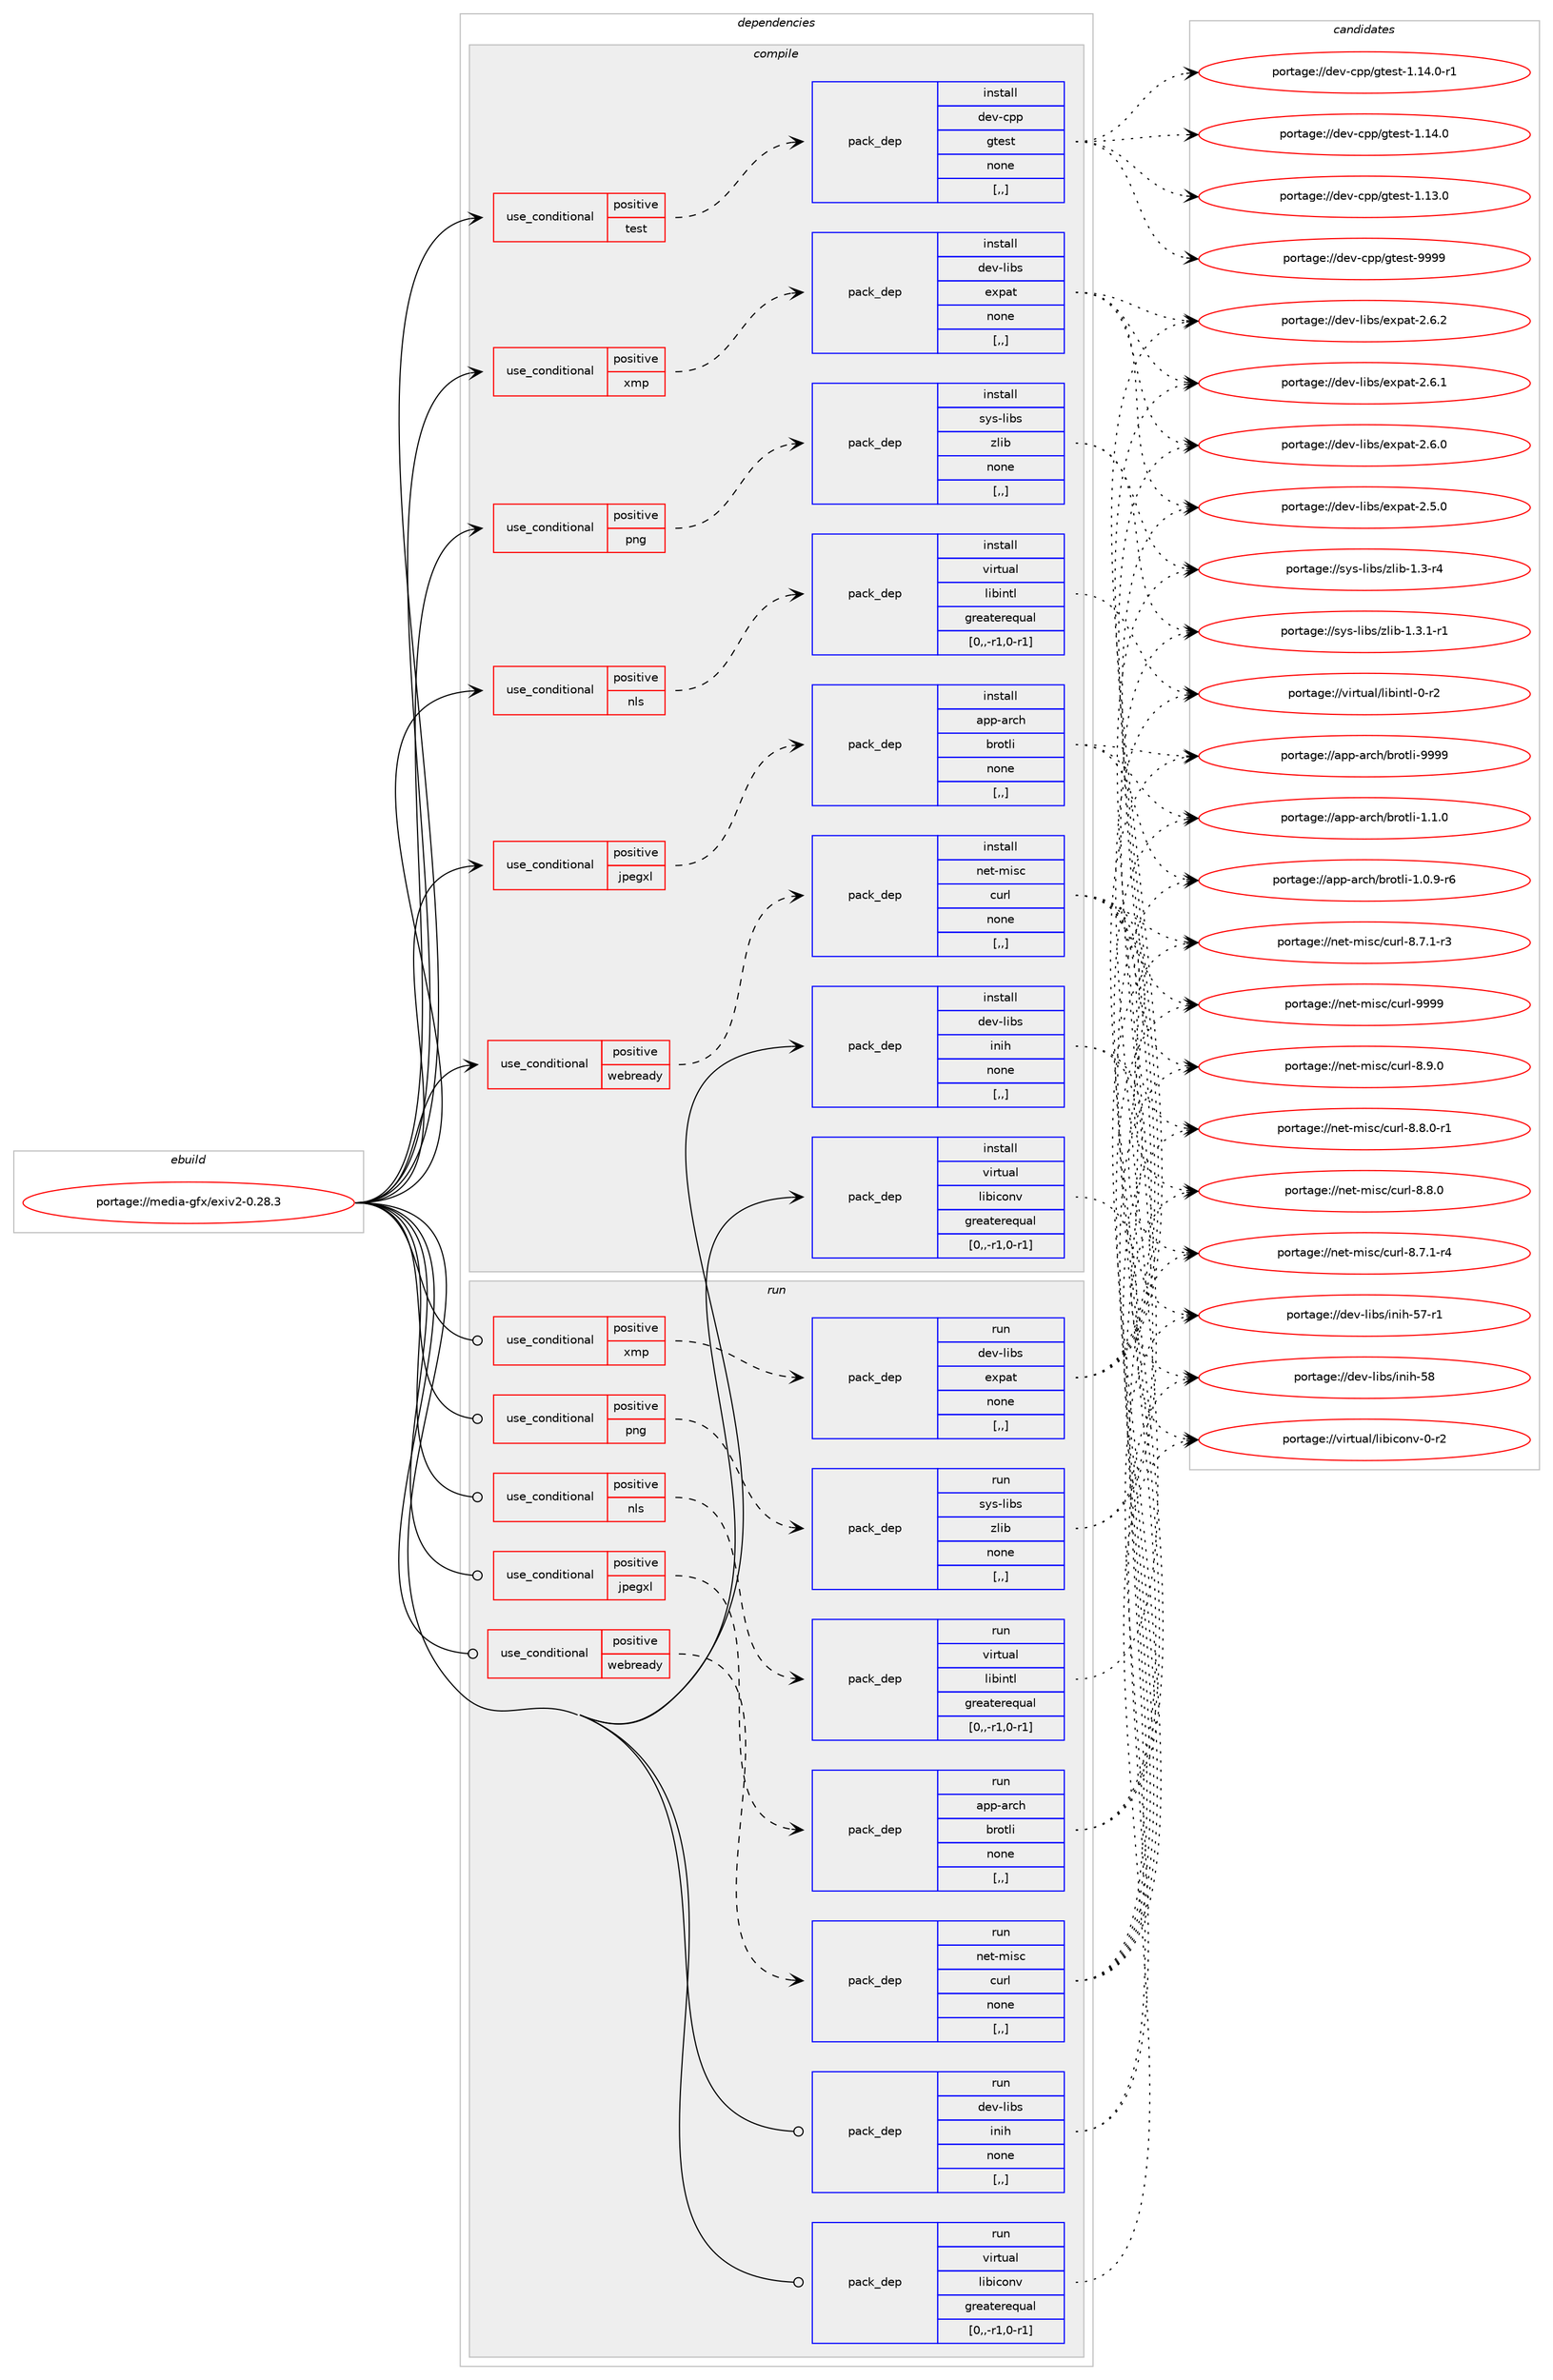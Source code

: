 digraph prolog {

# *************
# Graph options
# *************

newrank=true;
concentrate=true;
compound=true;
graph [rankdir=LR,fontname=Helvetica,fontsize=10,ranksep=1.5];#, ranksep=2.5, nodesep=0.2];
edge  [arrowhead=vee];
node  [fontname=Helvetica,fontsize=10];

# **********
# The ebuild
# **********

subgraph cluster_leftcol {
color=gray;
label=<<i>ebuild</i>>;
id [label="portage://media-gfx/exiv2-0.28.3", color=red, width=4, href="../media-gfx/exiv2-0.28.3.svg"];
}

# ****************
# The dependencies
# ****************

subgraph cluster_midcol {
color=gray;
label=<<i>dependencies</i>>;
subgraph cluster_compile {
fillcolor="#eeeeee";
style=filled;
label=<<i>compile</i>>;
subgraph cond72502 {
dependency287654 [label=<<TABLE BORDER="0" CELLBORDER="1" CELLSPACING="0" CELLPADDING="4"><TR><TD ROWSPAN="3" CELLPADDING="10">use_conditional</TD></TR><TR><TD>positive</TD></TR><TR><TD>jpegxl</TD></TR></TABLE>>, shape=none, color=red];
subgraph pack212809 {
dependency287655 [label=<<TABLE BORDER="0" CELLBORDER="1" CELLSPACING="0" CELLPADDING="4" WIDTH="220"><TR><TD ROWSPAN="6" CELLPADDING="30">pack_dep</TD></TR><TR><TD WIDTH="110">install</TD></TR><TR><TD>app-arch</TD></TR><TR><TD>brotli</TD></TR><TR><TD>none</TD></TR><TR><TD>[,,]</TD></TR></TABLE>>, shape=none, color=blue];
}
dependency287654:e -> dependency287655:w [weight=20,style="dashed",arrowhead="vee"];
}
id:e -> dependency287654:w [weight=20,style="solid",arrowhead="vee"];
subgraph cond72503 {
dependency287656 [label=<<TABLE BORDER="0" CELLBORDER="1" CELLSPACING="0" CELLPADDING="4"><TR><TD ROWSPAN="3" CELLPADDING="10">use_conditional</TD></TR><TR><TD>positive</TD></TR><TR><TD>nls</TD></TR></TABLE>>, shape=none, color=red];
subgraph pack212810 {
dependency287657 [label=<<TABLE BORDER="0" CELLBORDER="1" CELLSPACING="0" CELLPADDING="4" WIDTH="220"><TR><TD ROWSPAN="6" CELLPADDING="30">pack_dep</TD></TR><TR><TD WIDTH="110">install</TD></TR><TR><TD>virtual</TD></TR><TR><TD>libintl</TD></TR><TR><TD>greaterequal</TD></TR><TR><TD>[0,,-r1,0-r1]</TD></TR></TABLE>>, shape=none, color=blue];
}
dependency287656:e -> dependency287657:w [weight=20,style="dashed",arrowhead="vee"];
}
id:e -> dependency287656:w [weight=20,style="solid",arrowhead="vee"];
subgraph cond72504 {
dependency287658 [label=<<TABLE BORDER="0" CELLBORDER="1" CELLSPACING="0" CELLPADDING="4"><TR><TD ROWSPAN="3" CELLPADDING="10">use_conditional</TD></TR><TR><TD>positive</TD></TR><TR><TD>png</TD></TR></TABLE>>, shape=none, color=red];
subgraph pack212811 {
dependency287659 [label=<<TABLE BORDER="0" CELLBORDER="1" CELLSPACING="0" CELLPADDING="4" WIDTH="220"><TR><TD ROWSPAN="6" CELLPADDING="30">pack_dep</TD></TR><TR><TD WIDTH="110">install</TD></TR><TR><TD>sys-libs</TD></TR><TR><TD>zlib</TD></TR><TR><TD>none</TD></TR><TR><TD>[,,]</TD></TR></TABLE>>, shape=none, color=blue];
}
dependency287658:e -> dependency287659:w [weight=20,style="dashed",arrowhead="vee"];
}
id:e -> dependency287658:w [weight=20,style="solid",arrowhead="vee"];
subgraph cond72505 {
dependency287660 [label=<<TABLE BORDER="0" CELLBORDER="1" CELLSPACING="0" CELLPADDING="4"><TR><TD ROWSPAN="3" CELLPADDING="10">use_conditional</TD></TR><TR><TD>positive</TD></TR><TR><TD>test</TD></TR></TABLE>>, shape=none, color=red];
subgraph pack212812 {
dependency287661 [label=<<TABLE BORDER="0" CELLBORDER="1" CELLSPACING="0" CELLPADDING="4" WIDTH="220"><TR><TD ROWSPAN="6" CELLPADDING="30">pack_dep</TD></TR><TR><TD WIDTH="110">install</TD></TR><TR><TD>dev-cpp</TD></TR><TR><TD>gtest</TD></TR><TR><TD>none</TD></TR><TR><TD>[,,]</TD></TR></TABLE>>, shape=none, color=blue];
}
dependency287660:e -> dependency287661:w [weight=20,style="dashed",arrowhead="vee"];
}
id:e -> dependency287660:w [weight=20,style="solid",arrowhead="vee"];
subgraph cond72506 {
dependency287662 [label=<<TABLE BORDER="0" CELLBORDER="1" CELLSPACING="0" CELLPADDING="4"><TR><TD ROWSPAN="3" CELLPADDING="10">use_conditional</TD></TR><TR><TD>positive</TD></TR><TR><TD>webready</TD></TR></TABLE>>, shape=none, color=red];
subgraph pack212813 {
dependency287663 [label=<<TABLE BORDER="0" CELLBORDER="1" CELLSPACING="0" CELLPADDING="4" WIDTH="220"><TR><TD ROWSPAN="6" CELLPADDING="30">pack_dep</TD></TR><TR><TD WIDTH="110">install</TD></TR><TR><TD>net-misc</TD></TR><TR><TD>curl</TD></TR><TR><TD>none</TD></TR><TR><TD>[,,]</TD></TR></TABLE>>, shape=none, color=blue];
}
dependency287662:e -> dependency287663:w [weight=20,style="dashed",arrowhead="vee"];
}
id:e -> dependency287662:w [weight=20,style="solid",arrowhead="vee"];
subgraph cond72507 {
dependency287664 [label=<<TABLE BORDER="0" CELLBORDER="1" CELLSPACING="0" CELLPADDING="4"><TR><TD ROWSPAN="3" CELLPADDING="10">use_conditional</TD></TR><TR><TD>positive</TD></TR><TR><TD>xmp</TD></TR></TABLE>>, shape=none, color=red];
subgraph pack212814 {
dependency287665 [label=<<TABLE BORDER="0" CELLBORDER="1" CELLSPACING="0" CELLPADDING="4" WIDTH="220"><TR><TD ROWSPAN="6" CELLPADDING="30">pack_dep</TD></TR><TR><TD WIDTH="110">install</TD></TR><TR><TD>dev-libs</TD></TR><TR><TD>expat</TD></TR><TR><TD>none</TD></TR><TR><TD>[,,]</TD></TR></TABLE>>, shape=none, color=blue];
}
dependency287664:e -> dependency287665:w [weight=20,style="dashed",arrowhead="vee"];
}
id:e -> dependency287664:w [weight=20,style="solid",arrowhead="vee"];
subgraph pack212815 {
dependency287666 [label=<<TABLE BORDER="0" CELLBORDER="1" CELLSPACING="0" CELLPADDING="4" WIDTH="220"><TR><TD ROWSPAN="6" CELLPADDING="30">pack_dep</TD></TR><TR><TD WIDTH="110">install</TD></TR><TR><TD>dev-libs</TD></TR><TR><TD>inih</TD></TR><TR><TD>none</TD></TR><TR><TD>[,,]</TD></TR></TABLE>>, shape=none, color=blue];
}
id:e -> dependency287666:w [weight=20,style="solid",arrowhead="vee"];
subgraph pack212816 {
dependency287667 [label=<<TABLE BORDER="0" CELLBORDER="1" CELLSPACING="0" CELLPADDING="4" WIDTH="220"><TR><TD ROWSPAN="6" CELLPADDING="30">pack_dep</TD></TR><TR><TD WIDTH="110">install</TD></TR><TR><TD>virtual</TD></TR><TR><TD>libiconv</TD></TR><TR><TD>greaterequal</TD></TR><TR><TD>[0,,-r1,0-r1]</TD></TR></TABLE>>, shape=none, color=blue];
}
id:e -> dependency287667:w [weight=20,style="solid",arrowhead="vee"];
}
subgraph cluster_compileandrun {
fillcolor="#eeeeee";
style=filled;
label=<<i>compile and run</i>>;
}
subgraph cluster_run {
fillcolor="#eeeeee";
style=filled;
label=<<i>run</i>>;
subgraph cond72508 {
dependency287668 [label=<<TABLE BORDER="0" CELLBORDER="1" CELLSPACING="0" CELLPADDING="4"><TR><TD ROWSPAN="3" CELLPADDING="10">use_conditional</TD></TR><TR><TD>positive</TD></TR><TR><TD>jpegxl</TD></TR></TABLE>>, shape=none, color=red];
subgraph pack212817 {
dependency287669 [label=<<TABLE BORDER="0" CELLBORDER="1" CELLSPACING="0" CELLPADDING="4" WIDTH="220"><TR><TD ROWSPAN="6" CELLPADDING="30">pack_dep</TD></TR><TR><TD WIDTH="110">run</TD></TR><TR><TD>app-arch</TD></TR><TR><TD>brotli</TD></TR><TR><TD>none</TD></TR><TR><TD>[,,]</TD></TR></TABLE>>, shape=none, color=blue];
}
dependency287668:e -> dependency287669:w [weight=20,style="dashed",arrowhead="vee"];
}
id:e -> dependency287668:w [weight=20,style="solid",arrowhead="odot"];
subgraph cond72509 {
dependency287670 [label=<<TABLE BORDER="0" CELLBORDER="1" CELLSPACING="0" CELLPADDING="4"><TR><TD ROWSPAN="3" CELLPADDING="10">use_conditional</TD></TR><TR><TD>positive</TD></TR><TR><TD>nls</TD></TR></TABLE>>, shape=none, color=red];
subgraph pack212818 {
dependency287671 [label=<<TABLE BORDER="0" CELLBORDER="1" CELLSPACING="0" CELLPADDING="4" WIDTH="220"><TR><TD ROWSPAN="6" CELLPADDING="30">pack_dep</TD></TR><TR><TD WIDTH="110">run</TD></TR><TR><TD>virtual</TD></TR><TR><TD>libintl</TD></TR><TR><TD>greaterequal</TD></TR><TR><TD>[0,,-r1,0-r1]</TD></TR></TABLE>>, shape=none, color=blue];
}
dependency287670:e -> dependency287671:w [weight=20,style="dashed",arrowhead="vee"];
}
id:e -> dependency287670:w [weight=20,style="solid",arrowhead="odot"];
subgraph cond72510 {
dependency287672 [label=<<TABLE BORDER="0" CELLBORDER="1" CELLSPACING="0" CELLPADDING="4"><TR><TD ROWSPAN="3" CELLPADDING="10">use_conditional</TD></TR><TR><TD>positive</TD></TR><TR><TD>png</TD></TR></TABLE>>, shape=none, color=red];
subgraph pack212819 {
dependency287673 [label=<<TABLE BORDER="0" CELLBORDER="1" CELLSPACING="0" CELLPADDING="4" WIDTH="220"><TR><TD ROWSPAN="6" CELLPADDING="30">pack_dep</TD></TR><TR><TD WIDTH="110">run</TD></TR><TR><TD>sys-libs</TD></TR><TR><TD>zlib</TD></TR><TR><TD>none</TD></TR><TR><TD>[,,]</TD></TR></TABLE>>, shape=none, color=blue];
}
dependency287672:e -> dependency287673:w [weight=20,style="dashed",arrowhead="vee"];
}
id:e -> dependency287672:w [weight=20,style="solid",arrowhead="odot"];
subgraph cond72511 {
dependency287674 [label=<<TABLE BORDER="0" CELLBORDER="1" CELLSPACING="0" CELLPADDING="4"><TR><TD ROWSPAN="3" CELLPADDING="10">use_conditional</TD></TR><TR><TD>positive</TD></TR><TR><TD>webready</TD></TR></TABLE>>, shape=none, color=red];
subgraph pack212820 {
dependency287675 [label=<<TABLE BORDER="0" CELLBORDER="1" CELLSPACING="0" CELLPADDING="4" WIDTH="220"><TR><TD ROWSPAN="6" CELLPADDING="30">pack_dep</TD></TR><TR><TD WIDTH="110">run</TD></TR><TR><TD>net-misc</TD></TR><TR><TD>curl</TD></TR><TR><TD>none</TD></TR><TR><TD>[,,]</TD></TR></TABLE>>, shape=none, color=blue];
}
dependency287674:e -> dependency287675:w [weight=20,style="dashed",arrowhead="vee"];
}
id:e -> dependency287674:w [weight=20,style="solid",arrowhead="odot"];
subgraph cond72512 {
dependency287676 [label=<<TABLE BORDER="0" CELLBORDER="1" CELLSPACING="0" CELLPADDING="4"><TR><TD ROWSPAN="3" CELLPADDING="10">use_conditional</TD></TR><TR><TD>positive</TD></TR><TR><TD>xmp</TD></TR></TABLE>>, shape=none, color=red];
subgraph pack212821 {
dependency287677 [label=<<TABLE BORDER="0" CELLBORDER="1" CELLSPACING="0" CELLPADDING="4" WIDTH="220"><TR><TD ROWSPAN="6" CELLPADDING="30">pack_dep</TD></TR><TR><TD WIDTH="110">run</TD></TR><TR><TD>dev-libs</TD></TR><TR><TD>expat</TD></TR><TR><TD>none</TD></TR><TR><TD>[,,]</TD></TR></TABLE>>, shape=none, color=blue];
}
dependency287676:e -> dependency287677:w [weight=20,style="dashed",arrowhead="vee"];
}
id:e -> dependency287676:w [weight=20,style="solid",arrowhead="odot"];
subgraph pack212822 {
dependency287678 [label=<<TABLE BORDER="0" CELLBORDER="1" CELLSPACING="0" CELLPADDING="4" WIDTH="220"><TR><TD ROWSPAN="6" CELLPADDING="30">pack_dep</TD></TR><TR><TD WIDTH="110">run</TD></TR><TR><TD>dev-libs</TD></TR><TR><TD>inih</TD></TR><TR><TD>none</TD></TR><TR><TD>[,,]</TD></TR></TABLE>>, shape=none, color=blue];
}
id:e -> dependency287678:w [weight=20,style="solid",arrowhead="odot"];
subgraph pack212823 {
dependency287679 [label=<<TABLE BORDER="0" CELLBORDER="1" CELLSPACING="0" CELLPADDING="4" WIDTH="220"><TR><TD ROWSPAN="6" CELLPADDING="30">pack_dep</TD></TR><TR><TD WIDTH="110">run</TD></TR><TR><TD>virtual</TD></TR><TR><TD>libiconv</TD></TR><TR><TD>greaterequal</TD></TR><TR><TD>[0,,-r1,0-r1]</TD></TR></TABLE>>, shape=none, color=blue];
}
id:e -> dependency287679:w [weight=20,style="solid",arrowhead="odot"];
}
}

# **************
# The candidates
# **************

subgraph cluster_choices {
rank=same;
color=gray;
label=<<i>candidates</i>>;

subgraph choice212809 {
color=black;
nodesep=1;
choice9711211245971149910447981141111161081054557575757 [label="portage://app-arch/brotli-9999", color=red, width=4,href="../app-arch/brotli-9999.svg"];
choice971121124597114991044798114111116108105454946494648 [label="portage://app-arch/brotli-1.1.0", color=red, width=4,href="../app-arch/brotli-1.1.0.svg"];
choice9711211245971149910447981141111161081054549464846574511454 [label="portage://app-arch/brotli-1.0.9-r6", color=red, width=4,href="../app-arch/brotli-1.0.9-r6.svg"];
dependency287655:e -> choice9711211245971149910447981141111161081054557575757:w [style=dotted,weight="100"];
dependency287655:e -> choice971121124597114991044798114111116108105454946494648:w [style=dotted,weight="100"];
dependency287655:e -> choice9711211245971149910447981141111161081054549464846574511454:w [style=dotted,weight="100"];
}
subgraph choice212810 {
color=black;
nodesep=1;
choice11810511411611797108471081059810511011610845484511450 [label="portage://virtual/libintl-0-r2", color=red, width=4,href="../virtual/libintl-0-r2.svg"];
dependency287657:e -> choice11810511411611797108471081059810511011610845484511450:w [style=dotted,weight="100"];
}
subgraph choice212811 {
color=black;
nodesep=1;
choice115121115451081059811547122108105984549465146494511449 [label="portage://sys-libs/zlib-1.3.1-r1", color=red, width=4,href="../sys-libs/zlib-1.3.1-r1.svg"];
choice11512111545108105981154712210810598454946514511452 [label="portage://sys-libs/zlib-1.3-r4", color=red, width=4,href="../sys-libs/zlib-1.3-r4.svg"];
dependency287659:e -> choice115121115451081059811547122108105984549465146494511449:w [style=dotted,weight="100"];
dependency287659:e -> choice11512111545108105981154712210810598454946514511452:w [style=dotted,weight="100"];
}
subgraph choice212812 {
color=black;
nodesep=1;
choice1001011184599112112471031161011151164557575757 [label="portage://dev-cpp/gtest-9999", color=red, width=4,href="../dev-cpp/gtest-9999.svg"];
choice100101118459911211247103116101115116454946495246484511449 [label="portage://dev-cpp/gtest-1.14.0-r1", color=red, width=4,href="../dev-cpp/gtest-1.14.0-r1.svg"];
choice10010111845991121124710311610111511645494649524648 [label="portage://dev-cpp/gtest-1.14.0", color=red, width=4,href="../dev-cpp/gtest-1.14.0.svg"];
choice10010111845991121124710311610111511645494649514648 [label="portage://dev-cpp/gtest-1.13.0", color=red, width=4,href="../dev-cpp/gtest-1.13.0.svg"];
dependency287661:e -> choice1001011184599112112471031161011151164557575757:w [style=dotted,weight="100"];
dependency287661:e -> choice100101118459911211247103116101115116454946495246484511449:w [style=dotted,weight="100"];
dependency287661:e -> choice10010111845991121124710311610111511645494649524648:w [style=dotted,weight="100"];
dependency287661:e -> choice10010111845991121124710311610111511645494649514648:w [style=dotted,weight="100"];
}
subgraph choice212813 {
color=black;
nodesep=1;
choice110101116451091051159947991171141084557575757 [label="portage://net-misc/curl-9999", color=red, width=4,href="../net-misc/curl-9999.svg"];
choice11010111645109105115994799117114108455646574648 [label="portage://net-misc/curl-8.9.0", color=red, width=4,href="../net-misc/curl-8.9.0.svg"];
choice110101116451091051159947991171141084556465646484511449 [label="portage://net-misc/curl-8.8.0-r1", color=red, width=4,href="../net-misc/curl-8.8.0-r1.svg"];
choice11010111645109105115994799117114108455646564648 [label="portage://net-misc/curl-8.8.0", color=red, width=4,href="../net-misc/curl-8.8.0.svg"];
choice110101116451091051159947991171141084556465546494511452 [label="portage://net-misc/curl-8.7.1-r4", color=red, width=4,href="../net-misc/curl-8.7.1-r4.svg"];
choice110101116451091051159947991171141084556465546494511451 [label="portage://net-misc/curl-8.7.1-r3", color=red, width=4,href="../net-misc/curl-8.7.1-r3.svg"];
dependency287663:e -> choice110101116451091051159947991171141084557575757:w [style=dotted,weight="100"];
dependency287663:e -> choice11010111645109105115994799117114108455646574648:w [style=dotted,weight="100"];
dependency287663:e -> choice110101116451091051159947991171141084556465646484511449:w [style=dotted,weight="100"];
dependency287663:e -> choice11010111645109105115994799117114108455646564648:w [style=dotted,weight="100"];
dependency287663:e -> choice110101116451091051159947991171141084556465546494511452:w [style=dotted,weight="100"];
dependency287663:e -> choice110101116451091051159947991171141084556465546494511451:w [style=dotted,weight="100"];
}
subgraph choice212814 {
color=black;
nodesep=1;
choice10010111845108105981154710112011297116455046544650 [label="portage://dev-libs/expat-2.6.2", color=red, width=4,href="../dev-libs/expat-2.6.2.svg"];
choice10010111845108105981154710112011297116455046544649 [label="portage://dev-libs/expat-2.6.1", color=red, width=4,href="../dev-libs/expat-2.6.1.svg"];
choice10010111845108105981154710112011297116455046544648 [label="portage://dev-libs/expat-2.6.0", color=red, width=4,href="../dev-libs/expat-2.6.0.svg"];
choice10010111845108105981154710112011297116455046534648 [label="portage://dev-libs/expat-2.5.0", color=red, width=4,href="../dev-libs/expat-2.5.0.svg"];
dependency287665:e -> choice10010111845108105981154710112011297116455046544650:w [style=dotted,weight="100"];
dependency287665:e -> choice10010111845108105981154710112011297116455046544649:w [style=dotted,weight="100"];
dependency287665:e -> choice10010111845108105981154710112011297116455046544648:w [style=dotted,weight="100"];
dependency287665:e -> choice10010111845108105981154710112011297116455046534648:w [style=dotted,weight="100"];
}
subgraph choice212815 {
color=black;
nodesep=1;
choice100101118451081059811547105110105104455356 [label="portage://dev-libs/inih-58", color=red, width=4,href="../dev-libs/inih-58.svg"];
choice1001011184510810598115471051101051044553554511449 [label="portage://dev-libs/inih-57-r1", color=red, width=4,href="../dev-libs/inih-57-r1.svg"];
dependency287666:e -> choice100101118451081059811547105110105104455356:w [style=dotted,weight="100"];
dependency287666:e -> choice1001011184510810598115471051101051044553554511449:w [style=dotted,weight="100"];
}
subgraph choice212816 {
color=black;
nodesep=1;
choice1181051141161179710847108105981059911111011845484511450 [label="portage://virtual/libiconv-0-r2", color=red, width=4,href="../virtual/libiconv-0-r2.svg"];
dependency287667:e -> choice1181051141161179710847108105981059911111011845484511450:w [style=dotted,weight="100"];
}
subgraph choice212817 {
color=black;
nodesep=1;
choice9711211245971149910447981141111161081054557575757 [label="portage://app-arch/brotli-9999", color=red, width=4,href="../app-arch/brotli-9999.svg"];
choice971121124597114991044798114111116108105454946494648 [label="portage://app-arch/brotli-1.1.0", color=red, width=4,href="../app-arch/brotli-1.1.0.svg"];
choice9711211245971149910447981141111161081054549464846574511454 [label="portage://app-arch/brotli-1.0.9-r6", color=red, width=4,href="../app-arch/brotli-1.0.9-r6.svg"];
dependency287669:e -> choice9711211245971149910447981141111161081054557575757:w [style=dotted,weight="100"];
dependency287669:e -> choice971121124597114991044798114111116108105454946494648:w [style=dotted,weight="100"];
dependency287669:e -> choice9711211245971149910447981141111161081054549464846574511454:w [style=dotted,weight="100"];
}
subgraph choice212818 {
color=black;
nodesep=1;
choice11810511411611797108471081059810511011610845484511450 [label="portage://virtual/libintl-0-r2", color=red, width=4,href="../virtual/libintl-0-r2.svg"];
dependency287671:e -> choice11810511411611797108471081059810511011610845484511450:w [style=dotted,weight="100"];
}
subgraph choice212819 {
color=black;
nodesep=1;
choice115121115451081059811547122108105984549465146494511449 [label="portage://sys-libs/zlib-1.3.1-r1", color=red, width=4,href="../sys-libs/zlib-1.3.1-r1.svg"];
choice11512111545108105981154712210810598454946514511452 [label="portage://sys-libs/zlib-1.3-r4", color=red, width=4,href="../sys-libs/zlib-1.3-r4.svg"];
dependency287673:e -> choice115121115451081059811547122108105984549465146494511449:w [style=dotted,weight="100"];
dependency287673:e -> choice11512111545108105981154712210810598454946514511452:w [style=dotted,weight="100"];
}
subgraph choice212820 {
color=black;
nodesep=1;
choice110101116451091051159947991171141084557575757 [label="portage://net-misc/curl-9999", color=red, width=4,href="../net-misc/curl-9999.svg"];
choice11010111645109105115994799117114108455646574648 [label="portage://net-misc/curl-8.9.0", color=red, width=4,href="../net-misc/curl-8.9.0.svg"];
choice110101116451091051159947991171141084556465646484511449 [label="portage://net-misc/curl-8.8.0-r1", color=red, width=4,href="../net-misc/curl-8.8.0-r1.svg"];
choice11010111645109105115994799117114108455646564648 [label="portage://net-misc/curl-8.8.0", color=red, width=4,href="../net-misc/curl-8.8.0.svg"];
choice110101116451091051159947991171141084556465546494511452 [label="portage://net-misc/curl-8.7.1-r4", color=red, width=4,href="../net-misc/curl-8.7.1-r4.svg"];
choice110101116451091051159947991171141084556465546494511451 [label="portage://net-misc/curl-8.7.1-r3", color=red, width=4,href="../net-misc/curl-8.7.1-r3.svg"];
dependency287675:e -> choice110101116451091051159947991171141084557575757:w [style=dotted,weight="100"];
dependency287675:e -> choice11010111645109105115994799117114108455646574648:w [style=dotted,weight="100"];
dependency287675:e -> choice110101116451091051159947991171141084556465646484511449:w [style=dotted,weight="100"];
dependency287675:e -> choice11010111645109105115994799117114108455646564648:w [style=dotted,weight="100"];
dependency287675:e -> choice110101116451091051159947991171141084556465546494511452:w [style=dotted,weight="100"];
dependency287675:e -> choice110101116451091051159947991171141084556465546494511451:w [style=dotted,weight="100"];
}
subgraph choice212821 {
color=black;
nodesep=1;
choice10010111845108105981154710112011297116455046544650 [label="portage://dev-libs/expat-2.6.2", color=red, width=4,href="../dev-libs/expat-2.6.2.svg"];
choice10010111845108105981154710112011297116455046544649 [label="portage://dev-libs/expat-2.6.1", color=red, width=4,href="../dev-libs/expat-2.6.1.svg"];
choice10010111845108105981154710112011297116455046544648 [label="portage://dev-libs/expat-2.6.0", color=red, width=4,href="../dev-libs/expat-2.6.0.svg"];
choice10010111845108105981154710112011297116455046534648 [label="portage://dev-libs/expat-2.5.0", color=red, width=4,href="../dev-libs/expat-2.5.0.svg"];
dependency287677:e -> choice10010111845108105981154710112011297116455046544650:w [style=dotted,weight="100"];
dependency287677:e -> choice10010111845108105981154710112011297116455046544649:w [style=dotted,weight="100"];
dependency287677:e -> choice10010111845108105981154710112011297116455046544648:w [style=dotted,weight="100"];
dependency287677:e -> choice10010111845108105981154710112011297116455046534648:w [style=dotted,weight="100"];
}
subgraph choice212822 {
color=black;
nodesep=1;
choice100101118451081059811547105110105104455356 [label="portage://dev-libs/inih-58", color=red, width=4,href="../dev-libs/inih-58.svg"];
choice1001011184510810598115471051101051044553554511449 [label="portage://dev-libs/inih-57-r1", color=red, width=4,href="../dev-libs/inih-57-r1.svg"];
dependency287678:e -> choice100101118451081059811547105110105104455356:w [style=dotted,weight="100"];
dependency287678:e -> choice1001011184510810598115471051101051044553554511449:w [style=dotted,weight="100"];
}
subgraph choice212823 {
color=black;
nodesep=1;
choice1181051141161179710847108105981059911111011845484511450 [label="portage://virtual/libiconv-0-r2", color=red, width=4,href="../virtual/libiconv-0-r2.svg"];
dependency287679:e -> choice1181051141161179710847108105981059911111011845484511450:w [style=dotted,weight="100"];
}
}

}
